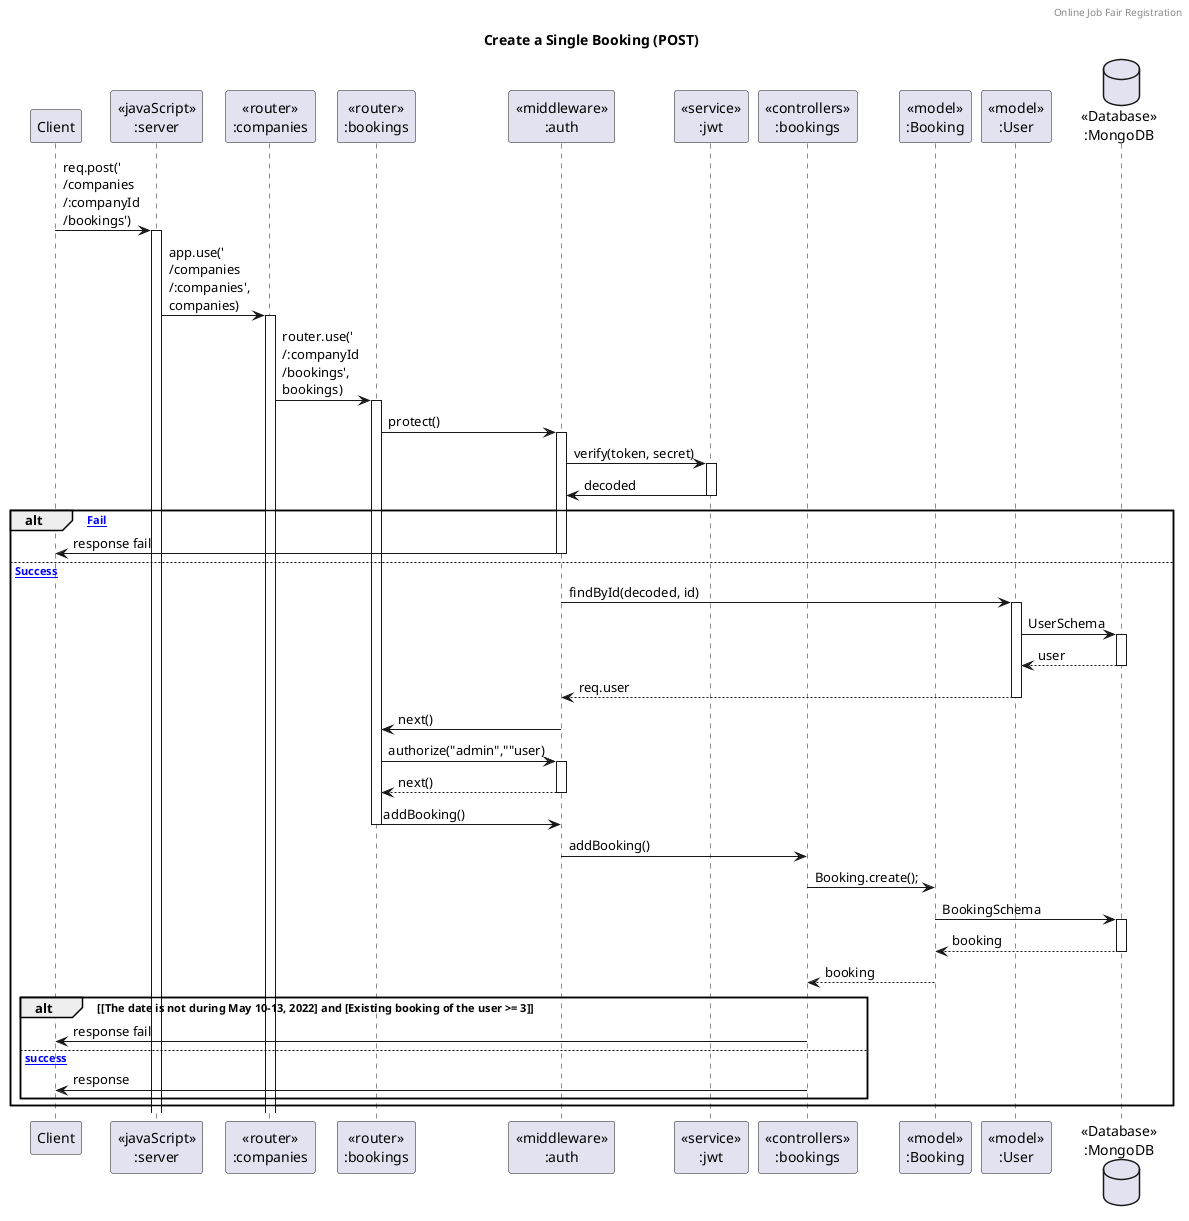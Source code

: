 @startuml Manage Booking (POST)

header Online Job Fair Registration
title "Create a Single Booking (POST)"

participant "Client" as client
participant "<<javaScript>>\n:server" as server
participant "<<router>>\n:companies" as routerCompanies
participant "<<router>>\n:bookings" as routerBookings
participant "<<middleware>>\n:auth" as auth
participant "<<service>>\n:jwt" as jwt
participant "<<controllers>>\n:bookings" as controllersBookings
participant "<<model>>\n:Booking" as modelBooking
participant "<<model>>\n:User" as modelUser
database "<<Database>>\n:MongoDB" as DatabaseSchema

client->server ++:req.post('\n/companies\n/:companyId\n/bookings')
server->routerCompanies ++:app.use('\n/companies\n/:companies', \ncompanies)
routerCompanies->routerBookings ++:router.use('\n/:companyId\n/bookings', \nbookings)
routerBookings -> auth ++:protect()
auth -> jwt ++:verify(token, secret)
auth <- jwt --:decoded

alt [Fail]
    client <- auth --:response fail
else [Success]
    auth -> modelUser ++:findById(decoded, id)
    modelUser -> DatabaseSchema ++:UserSchema
    modelUser <-- DatabaseSchema --:user
    auth <-- modelUser --:req.user
    routerBookings <- auth --:next()

    routerBookings -> auth ++:authorize("admin",""user)
    routerBookings <-- auth --:next()

    routerBookings -> auth --:addBooking()
    auth -> controllersBookings --:addBooking()
    controllersBookings->modelBooking --:Booking.create();
    modelBooking ->DatabaseSchema ++: BookingSchema
    DatabaseSchema --> modelBooking --: booking
    controllersBookings <-- modelBooking :booking

    alt [The date is not during May 10-13, 2022] and [Existing booking of the user >= 3]
        controllersBookings->client --:response fail
    else [success]
        controllersBookings->client --:response
    end
end

@enduml